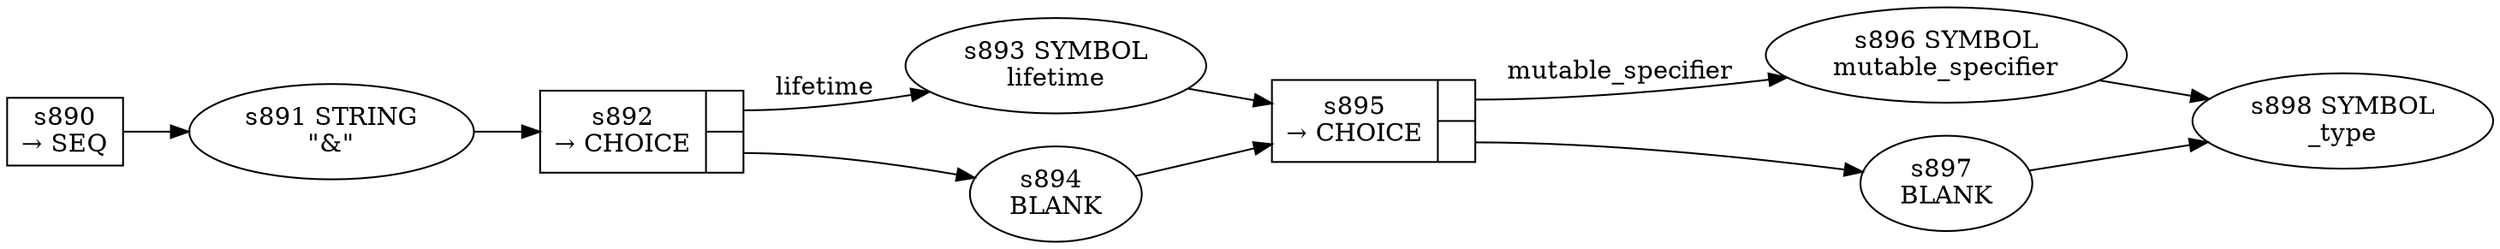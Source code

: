 
  digraph reference_type {
  
    rankdir=LR;
  
    s890 [label="s890\n&rarr; SEQ", shape=record, fixedsize=false, peripheries=1];
  s891 [label="s891 STRING\n\"&\""];
  s890 -> s891 [];
  s892 [label="{s892\n&rarr; CHOICE|{<p0>|<p1>}}", shape=record, fixedsize=false, peripheries=1];
  s893 [label="s893 SYMBOL\nlifetime" href="rust-grammar.json.lifetime.dot.svg"];
  s892:p0 -> s893 [label="lifetime"];
  s894 [label="s894 \nBLANK"];
  s892:p1 -> s894 [label=""];
  s891 -> s892 [];
  s895 [label="{s895\n&rarr; CHOICE|{<p0>|<p1>}}", shape=record, fixedsize=false, peripheries=1];
  s896 [label="s896 SYMBOL\nmutable_specifier" href="rust-grammar.json.mutable_specifier.dot.svg"];
  s895:p0 -> s896 [label="mutable_specifier"];
  s897 [label="s897 \nBLANK"];
  s895:p1 -> s897 [label=""];
  s893 -> s895 [];
  s894 -> s895 [];
  s898 [label="s898 SYMBOL\n_type" href="rust-grammar.json._type.dot.svg"];
  s896 -> s898 [];
  s897 -> s898 [];
  
  }
  